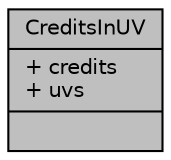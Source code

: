digraph "CreditsInUV"
{
  edge [fontname="Helvetica",fontsize="10",labelfontname="Helvetica",labelfontsize="10"];
  node [fontname="Helvetica",fontsize="10",shape=record];
  Node1 [label="{CreditsInUV\n|+ credits\l+ uvs\l|}",height=0.2,width=0.4,color="black", fillcolor="grey75", style="filled" fontcolor="black"];
}
